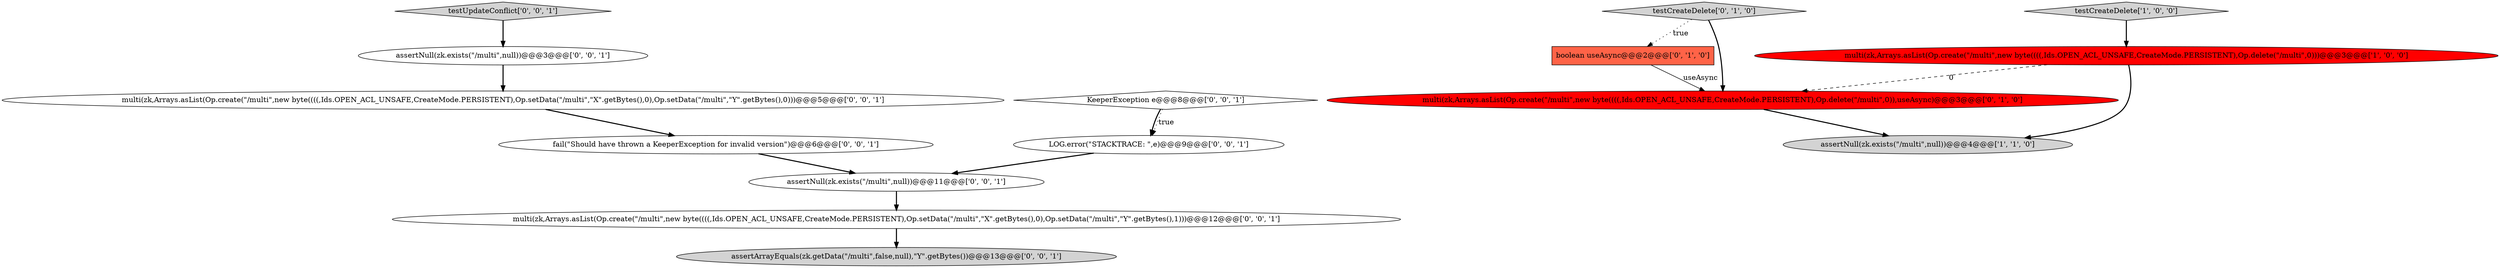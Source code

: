 digraph {
6 [style = filled, label = "testUpdateConflict['0', '0', '1']", fillcolor = lightgray, shape = diamond image = "AAA0AAABBB3BBB"];
13 [style = filled, label = "LOG.error(\"STACKTRACE: \",e)@@@9@@@['0', '0', '1']", fillcolor = white, shape = ellipse image = "AAA0AAABBB3BBB"];
2 [style = filled, label = "multi(zk,Arrays.asList(Op.create(\"/multi\",new byte((((,Ids.OPEN_ACL_UNSAFE,CreateMode.PERSISTENT),Op.delete(\"/multi\",0)))@@@3@@@['1', '0', '0']", fillcolor = red, shape = ellipse image = "AAA1AAABBB1BBB"];
4 [style = filled, label = "testCreateDelete['0', '1', '0']", fillcolor = lightgray, shape = diamond image = "AAA0AAABBB2BBB"];
3 [style = filled, label = "boolean useAsync@@@2@@@['0', '1', '0']", fillcolor = tomato, shape = box image = "AAA1AAABBB2BBB"];
0 [style = filled, label = "assertNull(zk.exists(\"/multi\",null))@@@4@@@['1', '1', '0']", fillcolor = lightgray, shape = ellipse image = "AAA0AAABBB1BBB"];
1 [style = filled, label = "testCreateDelete['1', '0', '0']", fillcolor = lightgray, shape = diamond image = "AAA0AAABBB1BBB"];
9 [style = filled, label = "assertArrayEquals(zk.getData(\"/multi\",false,null),\"Y\".getBytes())@@@13@@@['0', '0', '1']", fillcolor = lightgray, shape = ellipse image = "AAA0AAABBB3BBB"];
10 [style = filled, label = "multi(zk,Arrays.asList(Op.create(\"/multi\",new byte((((,Ids.OPEN_ACL_UNSAFE,CreateMode.PERSISTENT),Op.setData(\"/multi\",\"X\".getBytes(),0),Op.setData(\"/multi\",\"Y\".getBytes(),0)))@@@5@@@['0', '0', '1']", fillcolor = white, shape = ellipse image = "AAA0AAABBB3BBB"];
8 [style = filled, label = "assertNull(zk.exists(\"/multi\",null))@@@11@@@['0', '0', '1']", fillcolor = white, shape = ellipse image = "AAA0AAABBB3BBB"];
12 [style = filled, label = "multi(zk,Arrays.asList(Op.create(\"/multi\",new byte((((,Ids.OPEN_ACL_UNSAFE,CreateMode.PERSISTENT),Op.setData(\"/multi\",\"X\".getBytes(),0),Op.setData(\"/multi\",\"Y\".getBytes(),1)))@@@12@@@['0', '0', '1']", fillcolor = white, shape = ellipse image = "AAA0AAABBB3BBB"];
14 [style = filled, label = "assertNull(zk.exists(\"/multi\",null))@@@3@@@['0', '0', '1']", fillcolor = white, shape = ellipse image = "AAA0AAABBB3BBB"];
7 [style = filled, label = "KeeperException e@@@8@@@['0', '0', '1']", fillcolor = white, shape = diamond image = "AAA0AAABBB3BBB"];
11 [style = filled, label = "fail(\"Should have thrown a KeeperException for invalid version\")@@@6@@@['0', '0', '1']", fillcolor = white, shape = ellipse image = "AAA0AAABBB3BBB"];
5 [style = filled, label = "multi(zk,Arrays.asList(Op.create(\"/multi\",new byte((((,Ids.OPEN_ACL_UNSAFE,CreateMode.PERSISTENT),Op.delete(\"/multi\",0)),useAsync)@@@3@@@['0', '1', '0']", fillcolor = red, shape = ellipse image = "AAA1AAABBB2BBB"];
7->13 [style = bold, label=""];
6->14 [style = bold, label=""];
7->13 [style = dotted, label="true"];
14->10 [style = bold, label=""];
11->8 [style = bold, label=""];
2->5 [style = dashed, label="0"];
1->2 [style = bold, label=""];
2->0 [style = bold, label=""];
4->3 [style = dotted, label="true"];
13->8 [style = bold, label=""];
5->0 [style = bold, label=""];
12->9 [style = bold, label=""];
4->5 [style = bold, label=""];
8->12 [style = bold, label=""];
3->5 [style = solid, label="useAsync"];
10->11 [style = bold, label=""];
}
